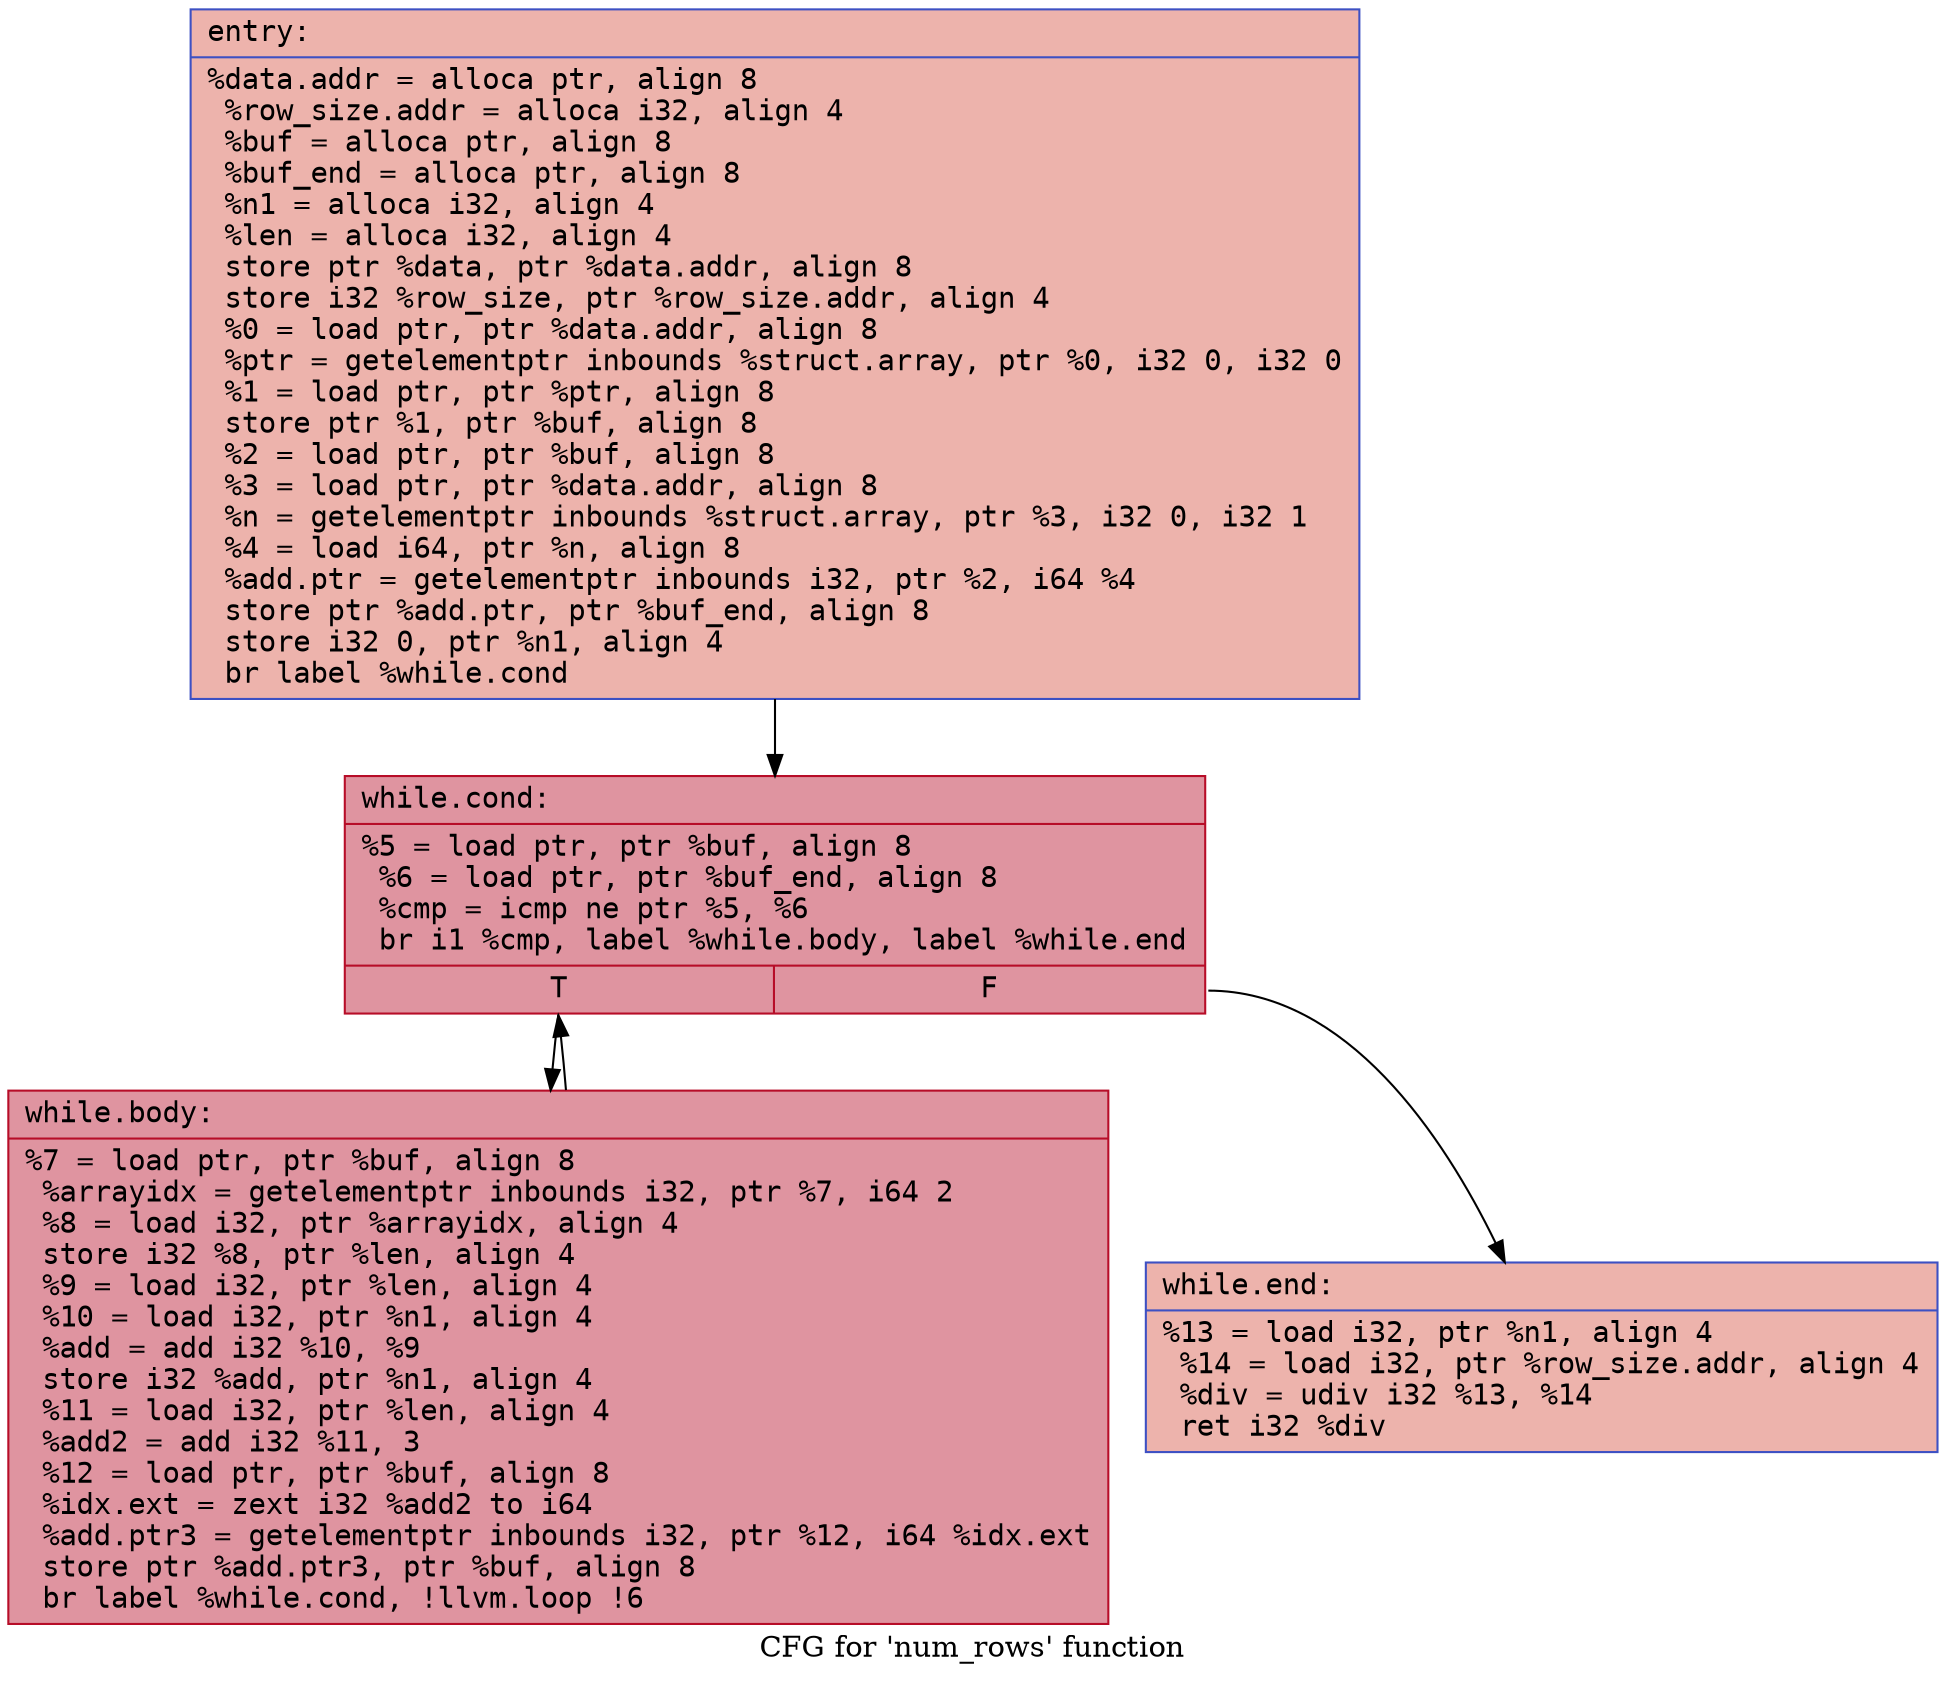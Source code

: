 digraph "CFG for 'num_rows' function" {
	label="CFG for 'num_rows' function";

	Node0x564193403b60 [shape=record,color="#3d50c3ff", style=filled, fillcolor="#d6524470" fontname="Courier",label="{entry:\l|  %data.addr = alloca ptr, align 8\l  %row_size.addr = alloca i32, align 4\l  %buf = alloca ptr, align 8\l  %buf_end = alloca ptr, align 8\l  %n1 = alloca i32, align 4\l  %len = alloca i32, align 4\l  store ptr %data, ptr %data.addr, align 8\l  store i32 %row_size, ptr %row_size.addr, align 4\l  %0 = load ptr, ptr %data.addr, align 8\l  %ptr = getelementptr inbounds %struct.array, ptr %0, i32 0, i32 0\l  %1 = load ptr, ptr %ptr, align 8\l  store ptr %1, ptr %buf, align 8\l  %2 = load ptr, ptr %buf, align 8\l  %3 = load ptr, ptr %data.addr, align 8\l  %n = getelementptr inbounds %struct.array, ptr %3, i32 0, i32 1\l  %4 = load i64, ptr %n, align 8\l  %add.ptr = getelementptr inbounds i32, ptr %2, i64 %4\l  store ptr %add.ptr, ptr %buf_end, align 8\l  store i32 0, ptr %n1, align 4\l  br label %while.cond\l}"];
	Node0x564193403b60 -> Node0x5641933f31f0[tooltip="entry -> while.cond\nProbability 100.00%" ];
	Node0x5641933f31f0 [shape=record,color="#b70d28ff", style=filled, fillcolor="#b70d2870" fontname="Courier",label="{while.cond:\l|  %5 = load ptr, ptr %buf, align 8\l  %6 = load ptr, ptr %buf_end, align 8\l  %cmp = icmp ne ptr %5, %6\l  br i1 %cmp, label %while.body, label %while.end\l|{<s0>T|<s1>F}}"];
	Node0x5641933f31f0:s0 -> Node0x5641933f3630[tooltip="while.cond -> while.body\nProbability 96.88%" ];
	Node0x5641933f31f0:s1 -> Node0x5641933f36b0[tooltip="while.cond -> while.end\nProbability 3.12%" ];
	Node0x5641933f3630 [shape=record,color="#b70d28ff", style=filled, fillcolor="#b70d2870" fontname="Courier",label="{while.body:\l|  %7 = load ptr, ptr %buf, align 8\l  %arrayidx = getelementptr inbounds i32, ptr %7, i64 2\l  %8 = load i32, ptr %arrayidx, align 4\l  store i32 %8, ptr %len, align 4\l  %9 = load i32, ptr %len, align 4\l  %10 = load i32, ptr %n1, align 4\l  %add = add i32 %10, %9\l  store i32 %add, ptr %n1, align 4\l  %11 = load i32, ptr %len, align 4\l  %add2 = add i32 %11, 3\l  %12 = load ptr, ptr %buf, align 8\l  %idx.ext = zext i32 %add2 to i64\l  %add.ptr3 = getelementptr inbounds i32, ptr %12, i64 %idx.ext\l  store ptr %add.ptr3, ptr %buf, align 8\l  br label %while.cond, !llvm.loop !6\l}"];
	Node0x5641933f3630 -> Node0x5641933f31f0[tooltip="while.body -> while.cond\nProbability 100.00%" ];
	Node0x5641933f36b0 [shape=record,color="#3d50c3ff", style=filled, fillcolor="#d6524470" fontname="Courier",label="{while.end:\l|  %13 = load i32, ptr %n1, align 4\l  %14 = load i32, ptr %row_size.addr, align 4\l  %div = udiv i32 %13, %14\l  ret i32 %div\l}"];
}
